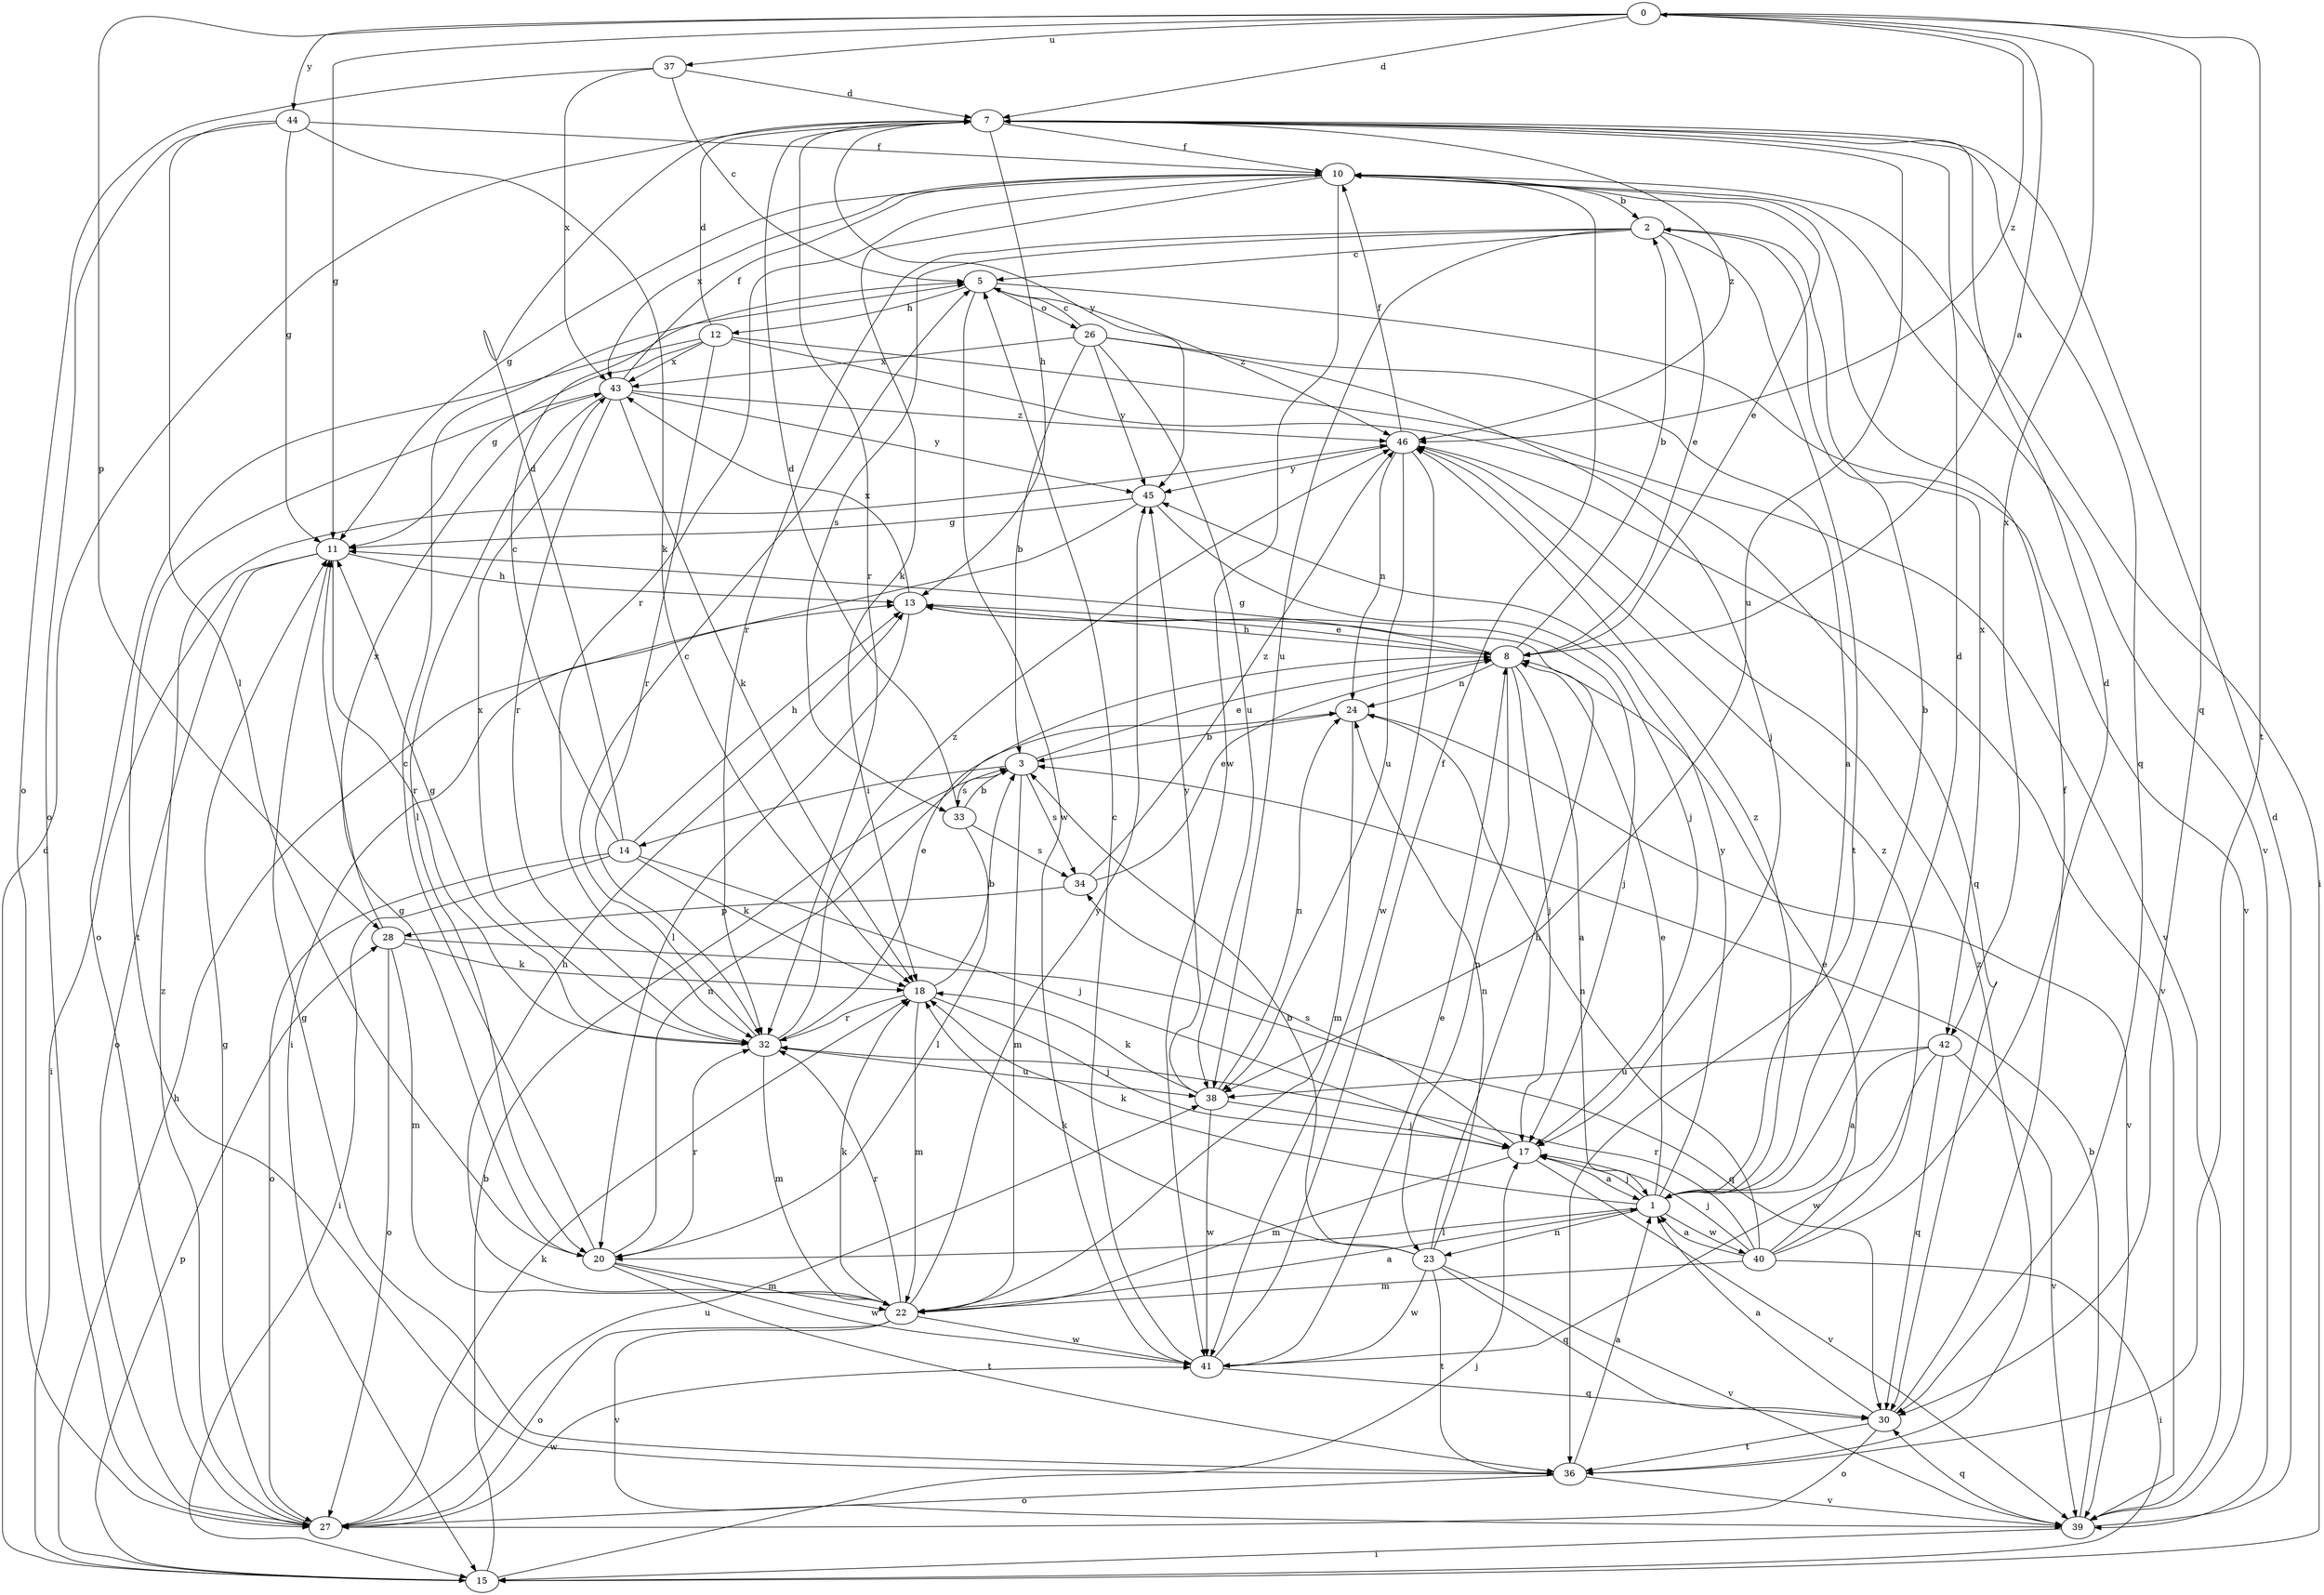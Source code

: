 strict digraph  {
0;
1;
2;
3;
5;
7;
8;
10;
11;
12;
13;
14;
15;
17;
18;
20;
22;
23;
24;
26;
27;
28;
30;
32;
33;
34;
36;
37;
38;
39;
40;
41;
42;
43;
44;
45;
46;
0 -> 7  [label=d];
0 -> 11  [label=g];
0 -> 28  [label=p];
0 -> 30  [label=q];
0 -> 36  [label=t];
0 -> 37  [label=u];
0 -> 42  [label=x];
0 -> 44  [label=y];
0 -> 46  [label=z];
1 -> 2  [label=b];
1 -> 7  [label=d];
1 -> 8  [label=e];
1 -> 17  [label=j];
1 -> 18  [label=k];
1 -> 20  [label=l];
1 -> 23  [label=n];
1 -> 40  [label=w];
1 -> 45  [label=y];
1 -> 46  [label=z];
2 -> 5  [label=c];
2 -> 8  [label=e];
2 -> 32  [label=r];
2 -> 33  [label=s];
2 -> 36  [label=t];
2 -> 38  [label=u];
2 -> 42  [label=x];
3 -> 8  [label=e];
3 -> 14  [label=i];
3 -> 22  [label=m];
3 -> 33  [label=s];
3 -> 34  [label=s];
5 -> 12  [label=h];
5 -> 26  [label=o];
5 -> 39  [label=v];
5 -> 41  [label=w];
5 -> 46  [label=z];
7 -> 10  [label=f];
7 -> 13  [label=h];
7 -> 30  [label=q];
7 -> 32  [label=r];
7 -> 38  [label=u];
7 -> 45  [label=y];
7 -> 46  [label=z];
8 -> 0  [label=a];
8 -> 1  [label=a];
8 -> 2  [label=b];
8 -> 11  [label=g];
8 -> 13  [label=h];
8 -> 17  [label=j];
8 -> 23  [label=n];
8 -> 24  [label=n];
10 -> 2  [label=b];
10 -> 8  [label=e];
10 -> 11  [label=g];
10 -> 15  [label=i];
10 -> 18  [label=k];
10 -> 32  [label=r];
10 -> 39  [label=v];
10 -> 41  [label=w];
10 -> 43  [label=x];
11 -> 13  [label=h];
11 -> 15  [label=i];
11 -> 27  [label=o];
11 -> 32  [label=r];
12 -> 7  [label=d];
12 -> 11  [label=g];
12 -> 27  [label=o];
12 -> 30  [label=q];
12 -> 32  [label=r];
12 -> 39  [label=v];
12 -> 43  [label=x];
13 -> 8  [label=e];
13 -> 17  [label=j];
13 -> 20  [label=l];
13 -> 43  [label=x];
14 -> 5  [label=c];
14 -> 7  [label=d];
14 -> 13  [label=h];
14 -> 15  [label=i];
14 -> 17  [label=j];
14 -> 18  [label=k];
14 -> 27  [label=o];
15 -> 3  [label=b];
15 -> 7  [label=d];
15 -> 13  [label=h];
15 -> 17  [label=j];
15 -> 28  [label=p];
17 -> 1  [label=a];
17 -> 22  [label=m];
17 -> 34  [label=s];
17 -> 39  [label=v];
18 -> 3  [label=b];
18 -> 17  [label=j];
18 -> 22  [label=m];
18 -> 32  [label=r];
20 -> 5  [label=c];
20 -> 11  [label=g];
20 -> 22  [label=m];
20 -> 24  [label=n];
20 -> 32  [label=r];
20 -> 36  [label=t];
20 -> 41  [label=w];
22 -> 1  [label=a];
22 -> 13  [label=h];
22 -> 18  [label=k];
22 -> 27  [label=o];
22 -> 32  [label=r];
22 -> 39  [label=v];
22 -> 41  [label=w];
22 -> 45  [label=y];
23 -> 3  [label=b];
23 -> 13  [label=h];
23 -> 18  [label=k];
23 -> 24  [label=n];
23 -> 30  [label=q];
23 -> 36  [label=t];
23 -> 39  [label=v];
23 -> 41  [label=w];
24 -> 3  [label=b];
24 -> 22  [label=m];
24 -> 39  [label=v];
26 -> 1  [label=a];
26 -> 3  [label=b];
26 -> 5  [label=c];
26 -> 17  [label=j];
26 -> 38  [label=u];
26 -> 43  [label=x];
26 -> 45  [label=y];
27 -> 11  [label=g];
27 -> 18  [label=k];
27 -> 38  [label=u];
27 -> 41  [label=w];
27 -> 46  [label=z];
28 -> 18  [label=k];
28 -> 22  [label=m];
28 -> 27  [label=o];
28 -> 30  [label=q];
28 -> 43  [label=x];
30 -> 1  [label=a];
30 -> 10  [label=f];
30 -> 27  [label=o];
30 -> 36  [label=t];
32 -> 5  [label=c];
32 -> 8  [label=e];
32 -> 11  [label=g];
32 -> 22  [label=m];
32 -> 38  [label=u];
32 -> 43  [label=x];
32 -> 46  [label=z];
33 -> 3  [label=b];
33 -> 7  [label=d];
33 -> 20  [label=l];
33 -> 34  [label=s];
34 -> 8  [label=e];
34 -> 28  [label=p];
34 -> 46  [label=z];
36 -> 1  [label=a];
36 -> 11  [label=g];
36 -> 27  [label=o];
36 -> 39  [label=v];
36 -> 46  [label=z];
37 -> 5  [label=c];
37 -> 7  [label=d];
37 -> 27  [label=o];
37 -> 43  [label=x];
38 -> 17  [label=j];
38 -> 18  [label=k];
38 -> 24  [label=n];
38 -> 41  [label=w];
38 -> 45  [label=y];
39 -> 3  [label=b];
39 -> 7  [label=d];
39 -> 15  [label=i];
39 -> 30  [label=q];
40 -> 1  [label=a];
40 -> 7  [label=d];
40 -> 8  [label=e];
40 -> 15  [label=i];
40 -> 17  [label=j];
40 -> 22  [label=m];
40 -> 24  [label=n];
40 -> 32  [label=r];
40 -> 46  [label=z];
41 -> 5  [label=c];
41 -> 8  [label=e];
41 -> 10  [label=f];
41 -> 30  [label=q];
42 -> 1  [label=a];
42 -> 30  [label=q];
42 -> 38  [label=u];
42 -> 39  [label=v];
42 -> 41  [label=w];
43 -> 10  [label=f];
43 -> 18  [label=k];
43 -> 20  [label=l];
43 -> 32  [label=r];
43 -> 36  [label=t];
43 -> 45  [label=y];
43 -> 46  [label=z];
44 -> 10  [label=f];
44 -> 11  [label=g];
44 -> 18  [label=k];
44 -> 20  [label=l];
44 -> 27  [label=o];
45 -> 11  [label=g];
45 -> 15  [label=i];
45 -> 17  [label=j];
46 -> 10  [label=f];
46 -> 24  [label=n];
46 -> 38  [label=u];
46 -> 39  [label=v];
46 -> 41  [label=w];
46 -> 45  [label=y];
}
